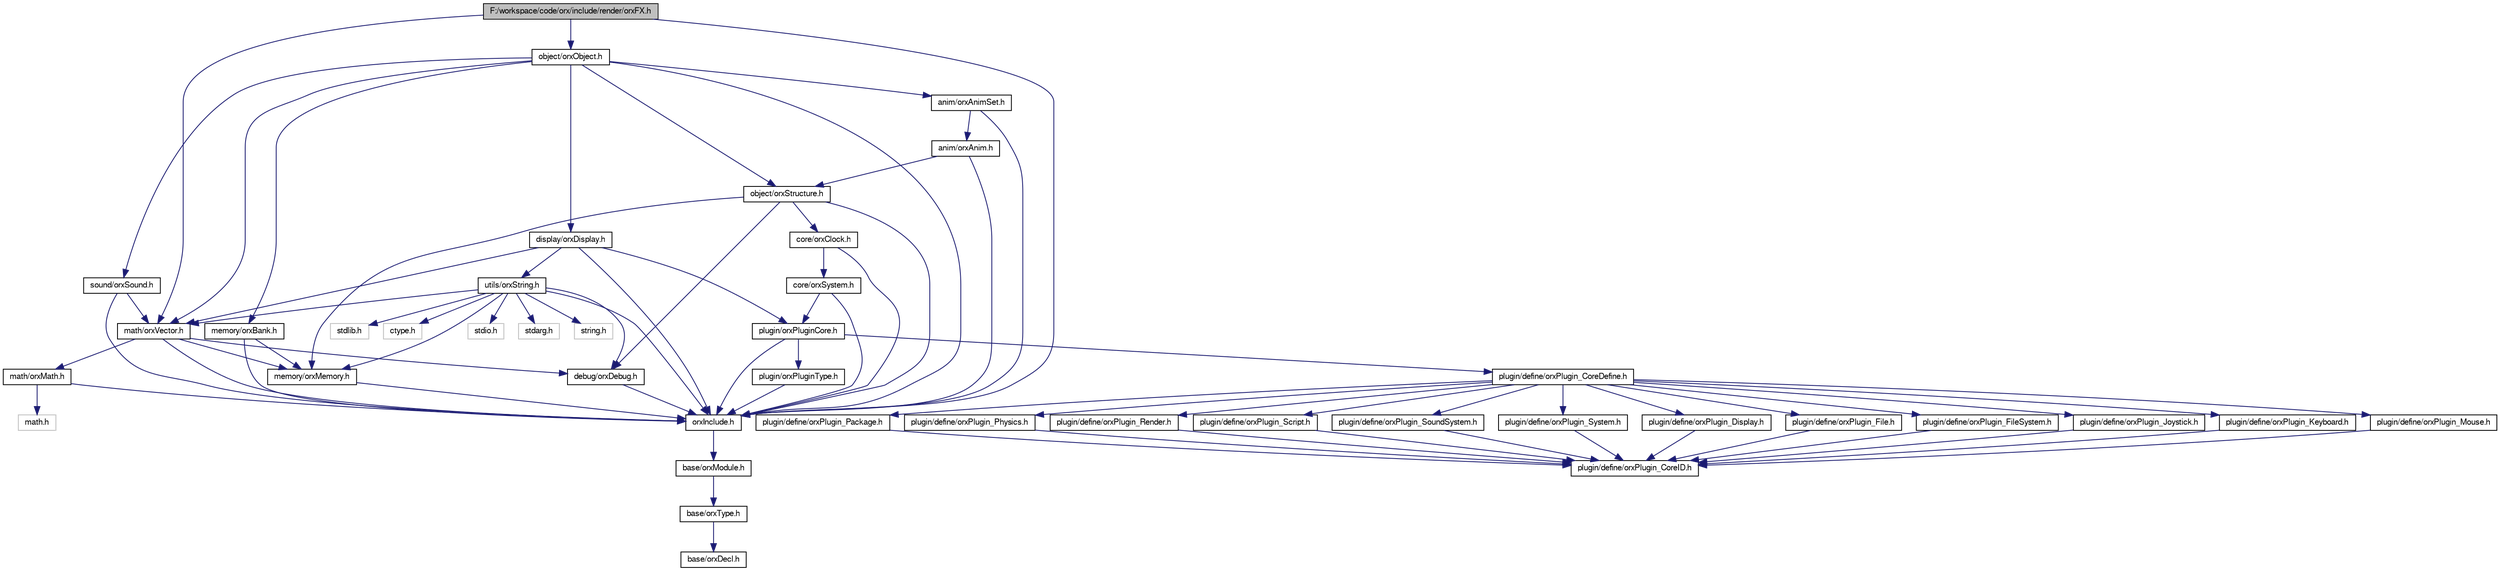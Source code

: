 digraph G
{
  bgcolor="transparent";
  edge [fontname="FreeSans",fontsize=10,labelfontname="FreeSans",labelfontsize=10];
  node [fontname="FreeSans",fontsize=10,shape=record];
  Node1 [label="F:/workspace/code/orx/include/render/orxFX.h",height=0.2,width=0.4,color="black", fillcolor="grey75", style="filled" fontcolor="black"];
  Node1 -> Node2 [color="midnightblue",fontsize=10,style="solid",fontname="FreeSans"];
  Node2 [label="orxInclude.h",height=0.2,width=0.4,color="black",URL="$orx_include_8h.html"];
  Node2 -> Node3 [color="midnightblue",fontsize=10,style="solid",fontname="FreeSans"];
  Node3 [label="base/orxModule.h",height=0.2,width=0.4,color="black",URL="$orx_module_8h.html"];
  Node3 -> Node4 [color="midnightblue",fontsize=10,style="solid",fontname="FreeSans"];
  Node4 [label="base/orxType.h",height=0.2,width=0.4,color="black",URL="$orx_type_8h.html"];
  Node4 -> Node5 [color="midnightblue",fontsize=10,style="solid",fontname="FreeSans"];
  Node5 [label="base/orxDecl.h",height=0.2,width=0.4,color="black",URL="$orx_decl_8h.html"];
  Node1 -> Node6 [color="midnightblue",fontsize=10,style="solid",fontname="FreeSans"];
  Node6 [label="math/orxVector.h",height=0.2,width=0.4,color="black",URL="$orx_vector_8h.html"];
  Node6 -> Node2 [color="midnightblue",fontsize=10,style="solid",fontname="FreeSans"];
  Node6 -> Node7 [color="midnightblue",fontsize=10,style="solid",fontname="FreeSans"];
  Node7 [label="debug/orxDebug.h",height=0.2,width=0.4,color="black",URL="$orx_debug_8h.html"];
  Node7 -> Node2 [color="midnightblue",fontsize=10,style="solid",fontname="FreeSans"];
  Node6 -> Node8 [color="midnightblue",fontsize=10,style="solid",fontname="FreeSans"];
  Node8 [label="memory/orxMemory.h",height=0.2,width=0.4,color="black",URL="$orx_memory_8h.html"];
  Node8 -> Node2 [color="midnightblue",fontsize=10,style="solid",fontname="FreeSans"];
  Node6 -> Node9 [color="midnightblue",fontsize=10,style="solid",fontname="FreeSans"];
  Node9 [label="math/orxMath.h",height=0.2,width=0.4,color="black",URL="$orx_math_8h.html"];
  Node9 -> Node2 [color="midnightblue",fontsize=10,style="solid",fontname="FreeSans"];
  Node9 -> Node10 [color="midnightblue",fontsize=10,style="solid",fontname="FreeSans"];
  Node10 [label="math.h",height=0.2,width=0.4,color="grey75"];
  Node1 -> Node11 [color="midnightblue",fontsize=10,style="solid",fontname="FreeSans"];
  Node11 [label="object/orxObject.h",height=0.2,width=0.4,color="black",URL="$orx_object_8h.html"];
  Node11 -> Node2 [color="midnightblue",fontsize=10,style="solid",fontname="FreeSans"];
  Node11 -> Node12 [color="midnightblue",fontsize=10,style="solid",fontname="FreeSans"];
  Node12 [label="object/orxStructure.h",height=0.2,width=0.4,color="black",URL="$orx_structure_8h.html"];
  Node12 -> Node2 [color="midnightblue",fontsize=10,style="solid",fontname="FreeSans"];
  Node12 -> Node13 [color="midnightblue",fontsize=10,style="solid",fontname="FreeSans"];
  Node13 [label="core/orxClock.h",height=0.2,width=0.4,color="black",URL="$orx_clock_8h.html"];
  Node13 -> Node2 [color="midnightblue",fontsize=10,style="solid",fontname="FreeSans"];
  Node13 -> Node14 [color="midnightblue",fontsize=10,style="solid",fontname="FreeSans"];
  Node14 [label="core/orxSystem.h",height=0.2,width=0.4,color="black",URL="$orx_system_8h.html"];
  Node14 -> Node2 [color="midnightblue",fontsize=10,style="solid",fontname="FreeSans"];
  Node14 -> Node15 [color="midnightblue",fontsize=10,style="solid",fontname="FreeSans"];
  Node15 [label="plugin/orxPluginCore.h",height=0.2,width=0.4,color="black",URL="$orx_plugin_core_8h.html"];
  Node15 -> Node2 [color="midnightblue",fontsize=10,style="solid",fontname="FreeSans"];
  Node15 -> Node16 [color="midnightblue",fontsize=10,style="solid",fontname="FreeSans"];
  Node16 [label="plugin/orxPluginType.h",height=0.2,width=0.4,color="black",URL="$orx_plugin_type_8h.html"];
  Node16 -> Node2 [color="midnightblue",fontsize=10,style="solid",fontname="FreeSans"];
  Node15 -> Node17 [color="midnightblue",fontsize=10,style="solid",fontname="FreeSans"];
  Node17 [label="plugin/define/orxPlugin_CoreDefine.h",height=0.2,width=0.4,color="black",URL="$orx_plugin___core_define_8h.html"];
  Node17 -> Node18 [color="midnightblue",fontsize=10,style="solid",fontname="FreeSans"];
  Node18 [label="plugin/define/orxPlugin_Display.h",height=0.2,width=0.4,color="black",URL="$orx_plugin___display_8h.html"];
  Node18 -> Node19 [color="midnightblue",fontsize=10,style="solid",fontname="FreeSans"];
  Node19 [label="plugin/define/orxPlugin_CoreID.h",height=0.2,width=0.4,color="black",URL="$orx_plugin___core_i_d_8h.html"];
  Node17 -> Node20 [color="midnightblue",fontsize=10,style="solid",fontname="FreeSans"];
  Node20 [label="plugin/define/orxPlugin_File.h",height=0.2,width=0.4,color="black",URL="$orx_plugin___file_8h.html"];
  Node20 -> Node19 [color="midnightblue",fontsize=10,style="solid",fontname="FreeSans"];
  Node17 -> Node21 [color="midnightblue",fontsize=10,style="solid",fontname="FreeSans"];
  Node21 [label="plugin/define/orxPlugin_FileSystem.h",height=0.2,width=0.4,color="black",URL="$orx_plugin___file_system_8h.html"];
  Node21 -> Node19 [color="midnightblue",fontsize=10,style="solid",fontname="FreeSans"];
  Node17 -> Node22 [color="midnightblue",fontsize=10,style="solid",fontname="FreeSans"];
  Node22 [label="plugin/define/orxPlugin_Joystick.h",height=0.2,width=0.4,color="black",URL="$orx_plugin___joystick_8h.html"];
  Node22 -> Node19 [color="midnightblue",fontsize=10,style="solid",fontname="FreeSans"];
  Node17 -> Node23 [color="midnightblue",fontsize=10,style="solid",fontname="FreeSans"];
  Node23 [label="plugin/define/orxPlugin_Keyboard.h",height=0.2,width=0.4,color="black",URL="$orx_plugin___keyboard_8h.html"];
  Node23 -> Node19 [color="midnightblue",fontsize=10,style="solid",fontname="FreeSans"];
  Node17 -> Node24 [color="midnightblue",fontsize=10,style="solid",fontname="FreeSans"];
  Node24 [label="plugin/define/orxPlugin_Mouse.h",height=0.2,width=0.4,color="black",URL="$orx_plugin___mouse_8h.html"];
  Node24 -> Node19 [color="midnightblue",fontsize=10,style="solid",fontname="FreeSans"];
  Node17 -> Node25 [color="midnightblue",fontsize=10,style="solid",fontname="FreeSans"];
  Node25 [label="plugin/define/orxPlugin_Package.h",height=0.2,width=0.4,color="black",URL="$orx_plugin___package_8h.html"];
  Node25 -> Node19 [color="midnightblue",fontsize=10,style="solid",fontname="FreeSans"];
  Node17 -> Node26 [color="midnightblue",fontsize=10,style="solid",fontname="FreeSans"];
  Node26 [label="plugin/define/orxPlugin_Physics.h",height=0.2,width=0.4,color="black",URL="$orx_plugin___physics_8h.html"];
  Node26 -> Node19 [color="midnightblue",fontsize=10,style="solid",fontname="FreeSans"];
  Node17 -> Node27 [color="midnightblue",fontsize=10,style="solid",fontname="FreeSans"];
  Node27 [label="plugin/define/orxPlugin_Render.h",height=0.2,width=0.4,color="black",URL="$orx_plugin___render_8h.html"];
  Node27 -> Node19 [color="midnightblue",fontsize=10,style="solid",fontname="FreeSans"];
  Node17 -> Node28 [color="midnightblue",fontsize=10,style="solid",fontname="FreeSans"];
  Node28 [label="plugin/define/orxPlugin_Script.h",height=0.2,width=0.4,color="black",URL="$orx_plugin___script_8h.html"];
  Node28 -> Node19 [color="midnightblue",fontsize=10,style="solid",fontname="FreeSans"];
  Node17 -> Node29 [color="midnightblue",fontsize=10,style="solid",fontname="FreeSans"];
  Node29 [label="plugin/define/orxPlugin_SoundSystem.h",height=0.2,width=0.4,color="black",URL="$orx_plugin___sound_system_8h.html"];
  Node29 -> Node19 [color="midnightblue",fontsize=10,style="solid",fontname="FreeSans"];
  Node17 -> Node30 [color="midnightblue",fontsize=10,style="solid",fontname="FreeSans"];
  Node30 [label="plugin/define/orxPlugin_System.h",height=0.2,width=0.4,color="black",URL="$orx_plugin___system_8h.html"];
  Node30 -> Node19 [color="midnightblue",fontsize=10,style="solid",fontname="FreeSans"];
  Node12 -> Node7 [color="midnightblue",fontsize=10,style="solid",fontname="FreeSans"];
  Node12 -> Node8 [color="midnightblue",fontsize=10,style="solid",fontname="FreeSans"];
  Node11 -> Node31 [color="midnightblue",fontsize=10,style="solid",fontname="FreeSans"];
  Node31 [label="memory/orxBank.h",height=0.2,width=0.4,color="black",URL="$orx_bank_8h.html"];
  Node31 -> Node2 [color="midnightblue",fontsize=10,style="solid",fontname="FreeSans"];
  Node31 -> Node8 [color="midnightblue",fontsize=10,style="solid",fontname="FreeSans"];
  Node11 -> Node32 [color="midnightblue",fontsize=10,style="solid",fontname="FreeSans"];
  Node32 [label="anim/orxAnimSet.h",height=0.2,width=0.4,color="black",URL="$orx_anim_set_8h.html"];
  Node32 -> Node2 [color="midnightblue",fontsize=10,style="solid",fontname="FreeSans"];
  Node32 -> Node33 [color="midnightblue",fontsize=10,style="solid",fontname="FreeSans"];
  Node33 [label="anim/orxAnim.h",height=0.2,width=0.4,color="black",URL="$orx_anim_8h.html"];
  Node33 -> Node2 [color="midnightblue",fontsize=10,style="solid",fontname="FreeSans"];
  Node33 -> Node12 [color="midnightblue",fontsize=10,style="solid",fontname="FreeSans"];
  Node11 -> Node34 [color="midnightblue",fontsize=10,style="solid",fontname="FreeSans"];
  Node34 [label="display/orxDisplay.h",height=0.2,width=0.4,color="black",URL="$orx_display_8h.html"];
  Node34 -> Node2 [color="midnightblue",fontsize=10,style="solid",fontname="FreeSans"];
  Node34 -> Node15 [color="midnightblue",fontsize=10,style="solid",fontname="FreeSans"];
  Node34 -> Node6 [color="midnightblue",fontsize=10,style="solid",fontname="FreeSans"];
  Node34 -> Node35 [color="midnightblue",fontsize=10,style="solid",fontname="FreeSans"];
  Node35 [label="utils/orxString.h",height=0.2,width=0.4,color="black",URL="$orx_string_8h.html"];
  Node35 -> Node2 [color="midnightblue",fontsize=10,style="solid",fontname="FreeSans"];
  Node35 -> Node8 [color="midnightblue",fontsize=10,style="solid",fontname="FreeSans"];
  Node35 -> Node6 [color="midnightblue",fontsize=10,style="solid",fontname="FreeSans"];
  Node35 -> Node36 [color="midnightblue",fontsize=10,style="solid",fontname="FreeSans"];
  Node36 [label="stdio.h",height=0.2,width=0.4,color="grey75"];
  Node35 -> Node37 [color="midnightblue",fontsize=10,style="solid",fontname="FreeSans"];
  Node37 [label="stdarg.h",height=0.2,width=0.4,color="grey75"];
  Node35 -> Node38 [color="midnightblue",fontsize=10,style="solid",fontname="FreeSans"];
  Node38 [label="string.h",height=0.2,width=0.4,color="grey75"];
  Node35 -> Node39 [color="midnightblue",fontsize=10,style="solid",fontname="FreeSans"];
  Node39 [label="stdlib.h",height=0.2,width=0.4,color="grey75"];
  Node35 -> Node40 [color="midnightblue",fontsize=10,style="solid",fontname="FreeSans"];
  Node40 [label="ctype.h",height=0.2,width=0.4,color="grey75"];
  Node35 -> Node7 [color="midnightblue",fontsize=10,style="solid",fontname="FreeSans"];
  Node11 -> Node6 [color="midnightblue",fontsize=10,style="solid",fontname="FreeSans"];
  Node11 -> Node41 [color="midnightblue",fontsize=10,style="solid",fontname="FreeSans"];
  Node41 [label="sound/orxSound.h",height=0.2,width=0.4,color="black",URL="$orx_sound_8h.html"];
  Node41 -> Node2 [color="midnightblue",fontsize=10,style="solid",fontname="FreeSans"];
  Node41 -> Node6 [color="midnightblue",fontsize=10,style="solid",fontname="FreeSans"];
}
